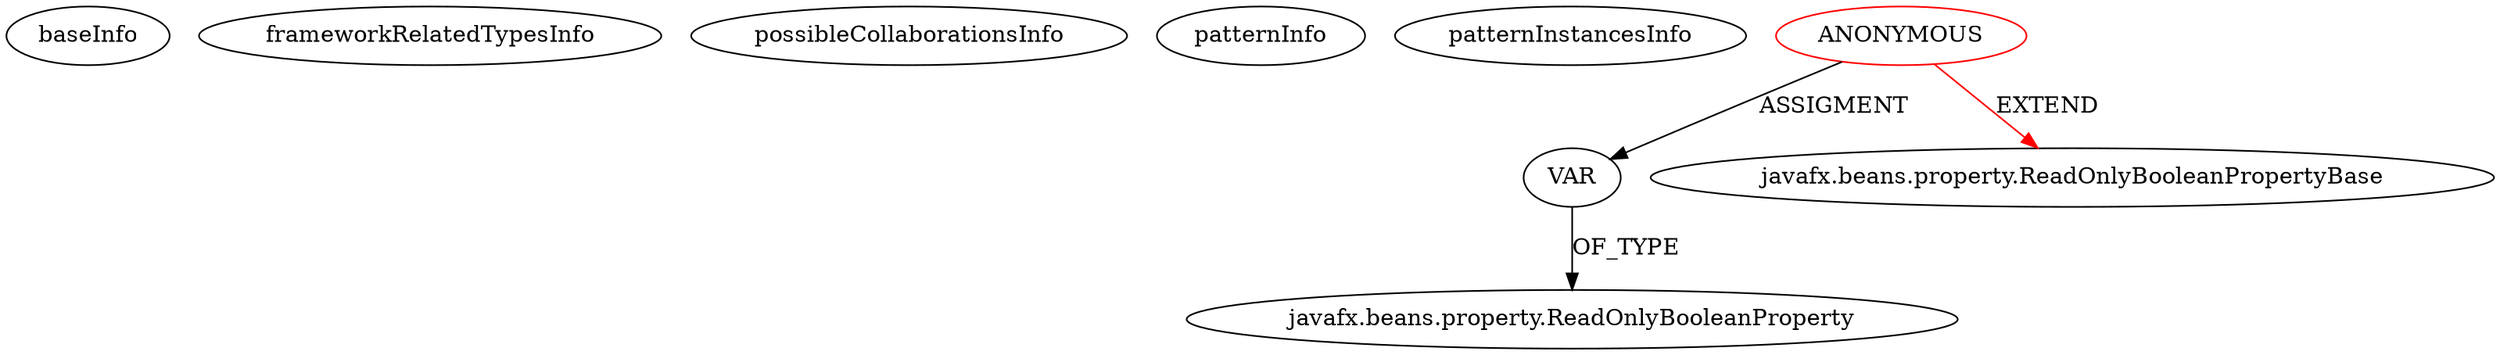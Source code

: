 digraph {
baseInfo[graphId=4628,category="pattern",isAnonymous=true,possibleRelation=false]
frameworkRelatedTypesInfo[0="javafx.beans.property.ReadOnlyBooleanPropertyBase"]
possibleCollaborationsInfo[]
patternInfo[frequency=2.0,patternRootClient=0]
patternInstancesInfo[0="sk44-javafx-gallery~/sk44-javafx-gallery/javafx-gallery-master/src/main/java/sk44/jfxgallery/models/ImagePager.java~void ImagePager(java.nio.file.Path,int,main.java.sk44.jfxgallery.models.ImagePager.IndexToPathFunction)~4203"]
3[label="javafx.beans.property.ReadOnlyBooleanProperty",vertexType="FRAMEWORK_CLASS_TYPE",isFrameworkType=false]
2[label="VAR",vertexType="OUTSIDE_VARIABLE_EXPRESION",isFrameworkType=false]
0[label="ANONYMOUS",vertexType="ROOT_ANONYMOUS_DECLARATION",isFrameworkType=false,color=red]
1[label="javafx.beans.property.ReadOnlyBooleanPropertyBase",vertexType="FRAMEWORK_CLASS_TYPE",isFrameworkType=false]
2->3[label="OF_TYPE"]
0->1[label="EXTEND",color=red]
0->2[label="ASSIGMENT"]
}

